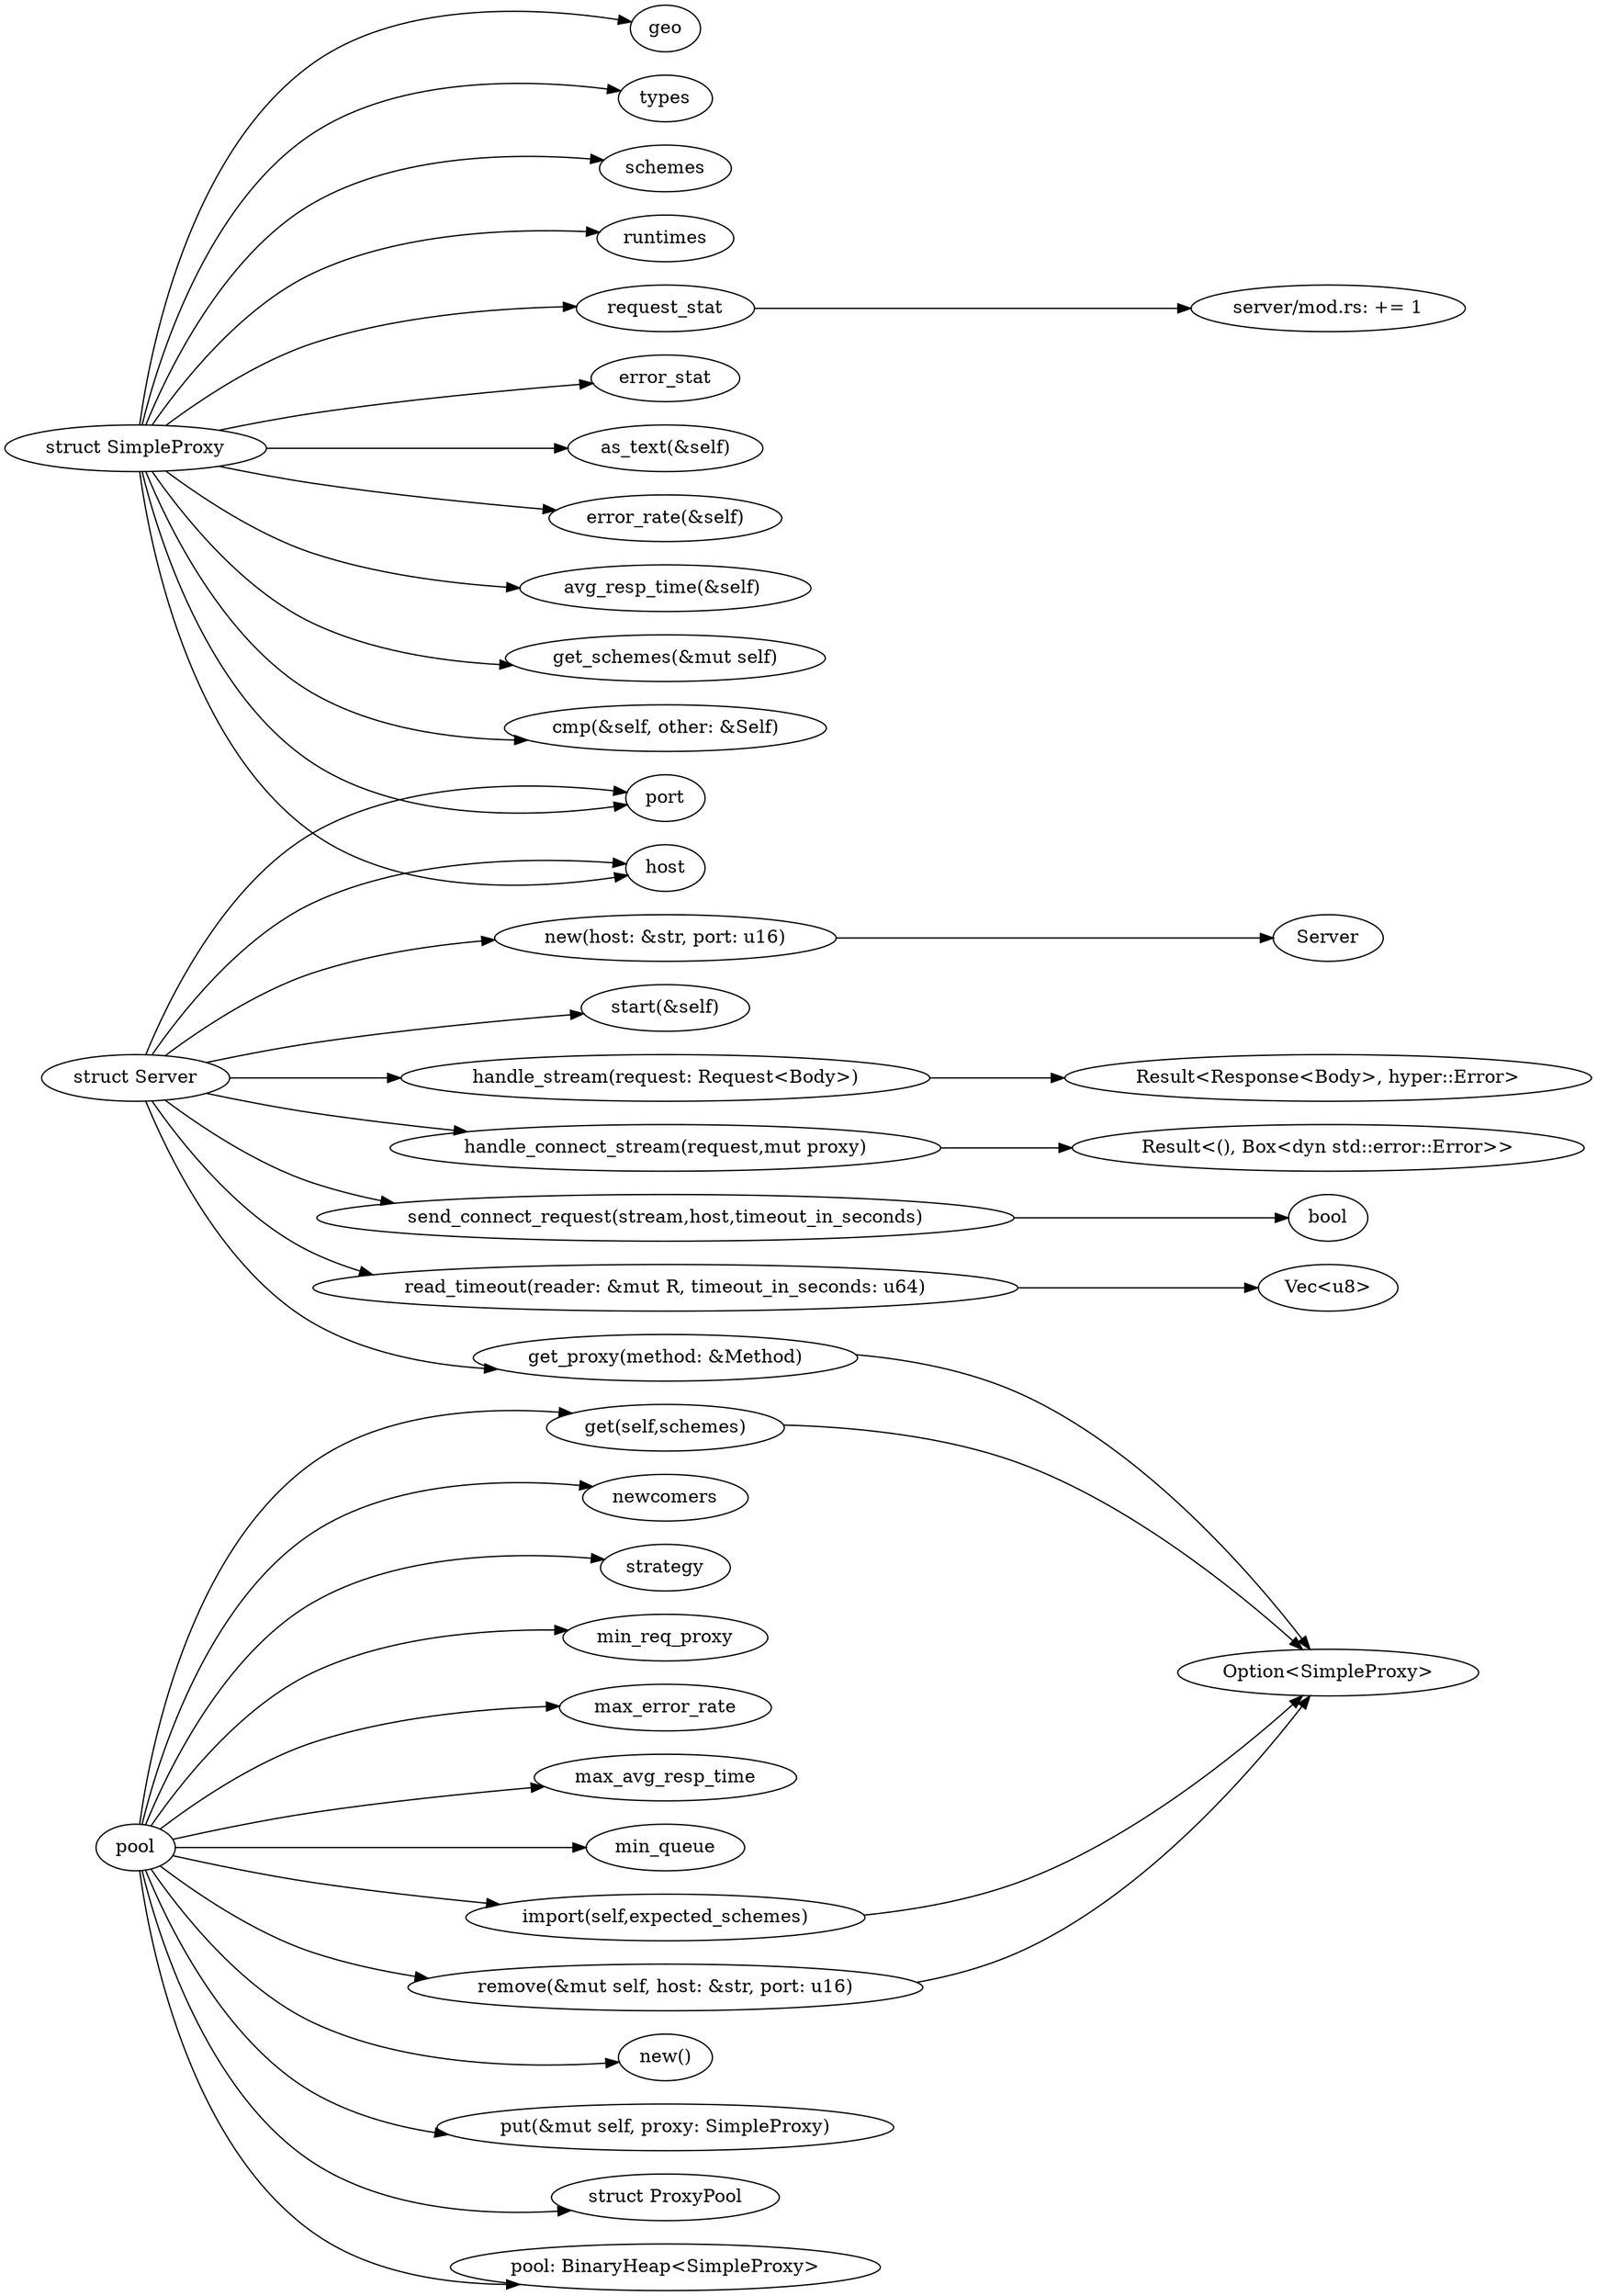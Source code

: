 digraph {
    graph [ 
        rankdir=LR,
    ]
    "server" [label="struct Server"]
    "server" -> "host"
    "server" -> "port"
    "server" -> "new(host: &str, port: u16)" -> "Server"
    "server" -> "start(&self)"
    "server" -> "handle_stream(request: Request<Body>)" -> "Result<Response<Body>, hyper::Error>"
    "server" -> "handle_connect_stream(request,mut proxy)" -> "Result<(), Box<dyn std::error::Error>>"
    "server" -> "get_proxy(method: &Method)" -> "Option<SimpleProxy>"
    "server" -> "send_connect_request(stream,host,timeout_in_seconds)" -> "bool"
    "server" -> "read_timeout(reader: &mut R, timeout_in_seconds: u64)" -> "Vec<u8>"

    "simple" [label="struct SimpleProxy"]
    "simple" -> "host"
    "simple" -> "port"
    "simple" -> "geo"
    "simple" -> "types"
    "simple" -> "schemes"
    "simple" -> "runtimes"
    "simple" -> "request_stat" -> "server/mod.rs: += 1"
    "simple" -> "error_stat"
    "simple" -> "as_text(&self)"
    "simple" -> "error_rate(&self)"
    "simple" -> "avg_resp_time(&self) "
    "simple" -> "get_schemes(&mut self)"
    "simple" -> "cmp(&self, other: &Self)"

    "pool" -> "struct ProxyPool"
    "pool" -> "pool: BinaryHeap<SimpleProxy>"
    "pool" -> "newcomers"
    "pool" -> "strategy"
    "pool" -> "min_req_proxy"
    "pool" -> "max_error_rate"
    "pool" -> "max_avg_resp_time"
    "pool" -> "min_queue"
    "pool" -> "new()"
    "pool" -> "get(self,schemes)" -> "Option<SimpleProxy>"
    "pool" -> "import(self,expected_schemes)" -> "Option<SimpleProxy>"
    "pool" -> "put(&mut self, proxy: SimpleProxy)"
    "pool" -> "remove(&mut self, host: &str, port: u16)" -> "Option<SimpleProxy>"
}